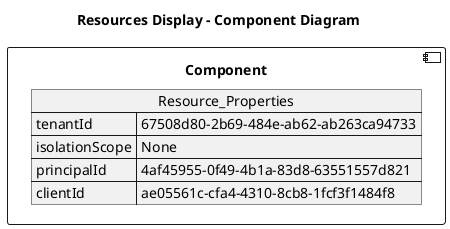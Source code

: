 @startuml

title Resources Display - Component Diagram

component Component {

json  Resource_Properties {
  "tenantId": "67508d80-2b69-484e-ab62-ab263ca94733",
  "isolationScope": "None",
  "principalId": "4af45955-0f49-4b1a-83d8-63551557d821",
  "clientId": "ae05561c-cfa4-4310-8cb8-1fcf3f1484f8"
}
}
@enduml
